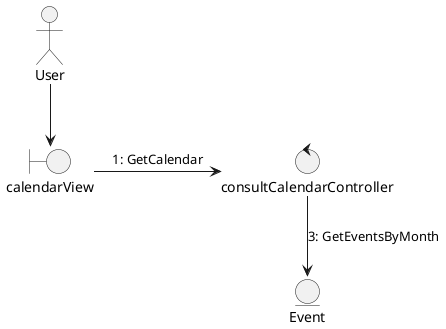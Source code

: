 @startuml Consultar Calendario
actor User as User

boundary "calendarView" as view
control "consultCalendarController" as controller
entity Event as E
User --> view
view-r->controller : "1: GetCalendar"
controller-->E : "3: GetEventsByMonth"
@enduml